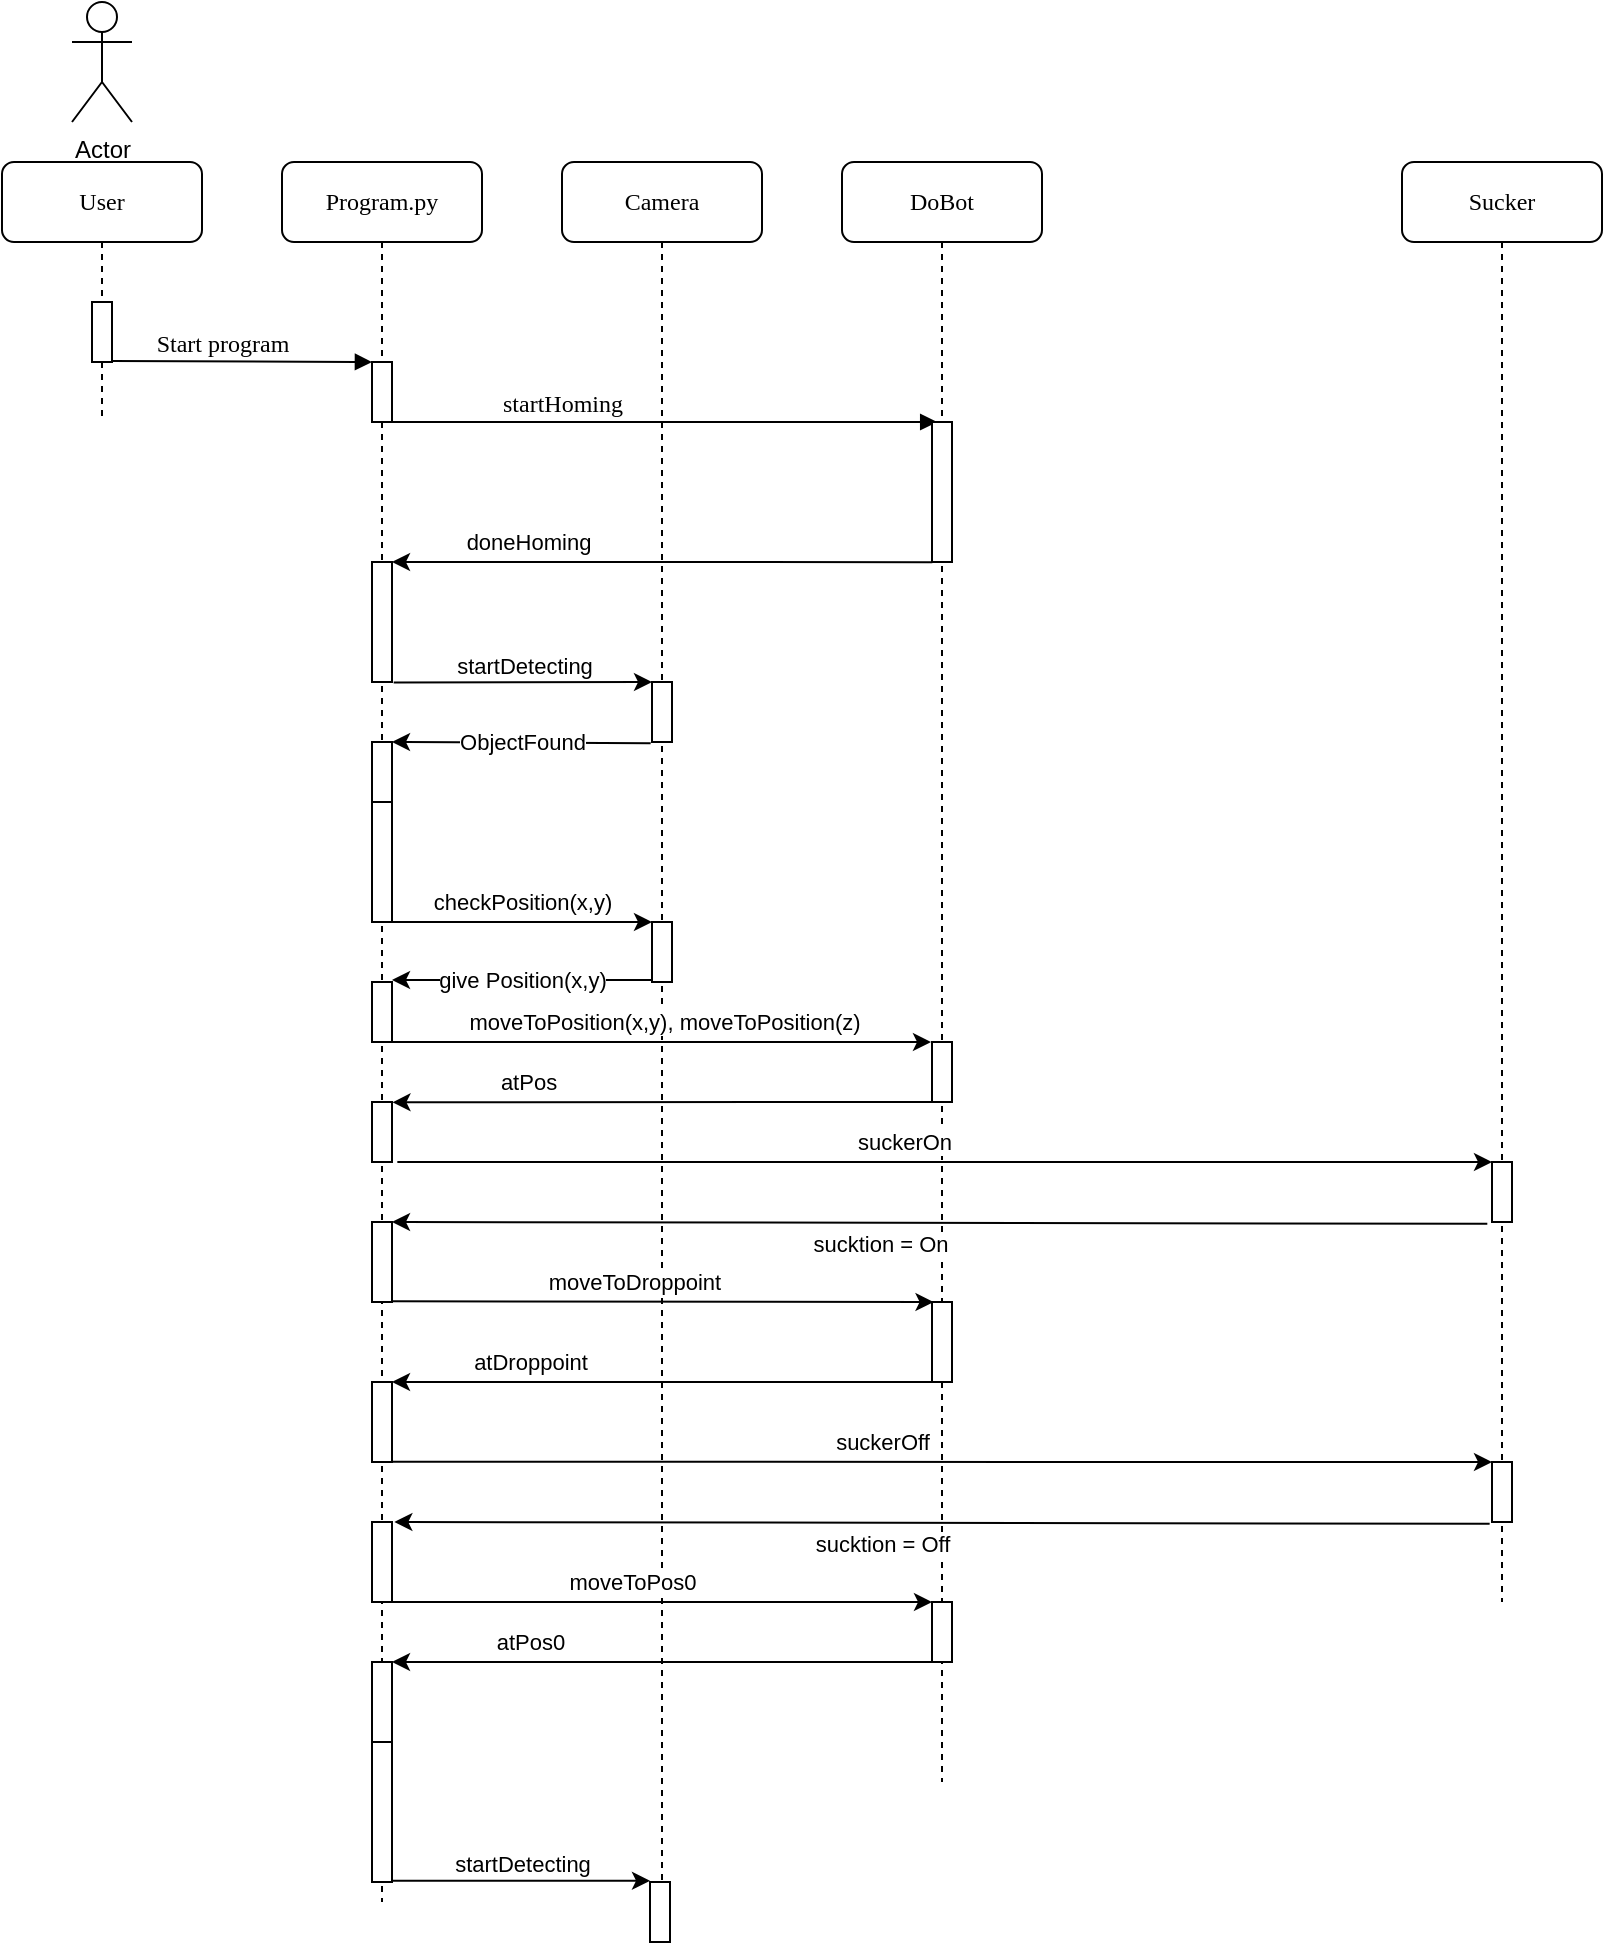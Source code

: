 <mxfile version="22.0.4" type="google">
  <diagram name="Page-1" id="zN4zvlUKFIT2HUlr8E4T">
    <mxGraphModel grid="1" page="1" gridSize="10" guides="1" tooltips="1" connect="1" arrows="1" fold="1" pageScale="1" pageWidth="827" pageHeight="1169" math="0" shadow="0">
      <root>
        <mxCell id="0" />
        <mxCell id="1" parent="0" />
        <mxCell id="w9zwzZafsemPsu2VOnHf-1" value="Sucker" style="shape=umlLifeline;perimeter=lifelinePerimeter;whiteSpace=wrap;html=1;container=1;collapsible=0;recursiveResize=0;outlineConnect=0;rounded=1;shadow=0;comic=0;labelBackgroundColor=none;strokeWidth=1;fontFamily=Verdana;fontSize=12;align=center;" vertex="1" parent="1">
          <mxGeometry x="960" y="80" width="100" height="720" as="geometry" />
        </mxCell>
        <mxCell id="w9zwzZafsemPsu2VOnHf-2" value="Program.py" style="shape=umlLifeline;perimeter=lifelinePerimeter;whiteSpace=wrap;html=1;container=1;collapsible=0;recursiveResize=0;outlineConnect=0;rounded=1;shadow=0;comic=0;labelBackgroundColor=none;strokeWidth=1;fontFamily=Verdana;fontSize=12;align=center;" vertex="1" parent="1">
          <mxGeometry x="400" y="80" width="100" height="870" as="geometry" />
        </mxCell>
        <mxCell id="w9zwzZafsemPsu2VOnHf-3" value="" style="html=1;points=[];perimeter=orthogonalPerimeter;rounded=0;shadow=0;comic=0;labelBackgroundColor=none;strokeWidth=1;fontFamily=Verdana;fontSize=12;align=center;" vertex="1" parent="w9zwzZafsemPsu2VOnHf-2">
          <mxGeometry x="45" y="100" width="10" height="30" as="geometry" />
        </mxCell>
        <mxCell id="w9zwzZafsemPsu2VOnHf-4" value="" style="html=1;points=[];perimeter=orthogonalPerimeter;rounded=0;shadow=0;comic=0;labelBackgroundColor=none;strokeWidth=1;fontFamily=Verdana;fontSize=12;align=center;" vertex="1" parent="w9zwzZafsemPsu2VOnHf-2">
          <mxGeometry x="45" y="200" width="10" height="60" as="geometry" />
        </mxCell>
        <mxCell id="w9zwzZafsemPsu2VOnHf-5" value="" style="html=1;points=[];perimeter=orthogonalPerimeter;rounded=0;shadow=0;comic=0;labelBackgroundColor=none;strokeWidth=1;fontFamily=Verdana;fontSize=12;align=center;" vertex="1" parent="w9zwzZafsemPsu2VOnHf-2">
          <mxGeometry x="45" y="290" width="10" height="30" as="geometry" />
        </mxCell>
        <mxCell id="w9zwzZafsemPsu2VOnHf-6" value="" style="html=1;points=[];perimeter=orthogonalPerimeter;rounded=0;shadow=0;comic=0;labelBackgroundColor=none;strokeWidth=1;fontFamily=Verdana;fontSize=12;align=center;" vertex="1" parent="w9zwzZafsemPsu2VOnHf-2">
          <mxGeometry x="45" y="320" width="10" height="60" as="geometry" />
        </mxCell>
        <mxCell id="w9zwzZafsemPsu2VOnHf-7" value="" style="html=1;points=[];perimeter=orthogonalPerimeter;rounded=0;shadow=0;comic=0;labelBackgroundColor=none;strokeWidth=1;fontFamily=Verdana;fontSize=12;align=center;" vertex="1" parent="w9zwzZafsemPsu2VOnHf-2">
          <mxGeometry x="45" y="410" width="10" height="30" as="geometry" />
        </mxCell>
        <mxCell id="w9zwzZafsemPsu2VOnHf-8" value="" style="html=1;points=[];perimeter=orthogonalPerimeter;rounded=0;shadow=0;comic=0;labelBackgroundColor=none;strokeWidth=1;fontFamily=Verdana;fontSize=12;align=center;" vertex="1" parent="w9zwzZafsemPsu2VOnHf-2">
          <mxGeometry x="45" y="470" width="10" height="30" as="geometry" />
        </mxCell>
        <mxCell id="w9zwzZafsemPsu2VOnHf-9" value="" style="html=1;points=[];perimeter=orthogonalPerimeter;rounded=0;shadow=0;comic=0;labelBackgroundColor=none;strokeWidth=1;fontFamily=Verdana;fontSize=12;align=center;" vertex="1" parent="w9zwzZafsemPsu2VOnHf-2">
          <mxGeometry x="45" y="680" width="10" height="40" as="geometry" />
        </mxCell>
        <mxCell id="w9zwzZafsemPsu2VOnHf-10" value="" style="html=1;points=[];perimeter=orthogonalPerimeter;rounded=0;shadow=0;comic=0;labelBackgroundColor=none;strokeWidth=1;fontFamily=Verdana;fontSize=12;align=center;" vertex="1" parent="w9zwzZafsemPsu2VOnHf-2">
          <mxGeometry x="45" y="790" width="10" height="70" as="geometry" />
        </mxCell>
        <mxCell id="w9zwzZafsemPsu2VOnHf-11" value="Camera" style="shape=umlLifeline;perimeter=lifelinePerimeter;whiteSpace=wrap;html=1;container=1;collapsible=0;recursiveResize=0;outlineConnect=0;rounded=1;shadow=0;comic=0;labelBackgroundColor=none;strokeWidth=1;fontFamily=Verdana;fontSize=12;align=center;" vertex="1" parent="1">
          <mxGeometry x="540" y="80" width="100" height="860" as="geometry" />
        </mxCell>
        <mxCell id="w9zwzZafsemPsu2VOnHf-12" value="" style="html=1;points=[];perimeter=orthogonalPerimeter;rounded=0;shadow=0;comic=0;labelBackgroundColor=none;strokeWidth=1;fontFamily=Verdana;fontSize=12;align=center;" vertex="1" parent="w9zwzZafsemPsu2VOnHf-11">
          <mxGeometry x="45" y="260" width="10" height="30" as="geometry" />
        </mxCell>
        <mxCell id="w9zwzZafsemPsu2VOnHf-13" value="" style="html=1;points=[];perimeter=orthogonalPerimeter;rounded=0;shadow=0;comic=0;labelBackgroundColor=none;strokeWidth=1;fontFamily=Verdana;fontSize=12;align=center;" vertex="1" parent="w9zwzZafsemPsu2VOnHf-11">
          <mxGeometry x="45" y="380" width="10" height="30" as="geometry" />
        </mxCell>
        <mxCell id="w9zwzZafsemPsu2VOnHf-14" value="atPos" style="endArrow=classic;html=1;rounded=0;exitX=0.017;exitY=1.001;exitDx=0;exitDy=0;exitPerimeter=0;entryX=1.023;entryY=0.005;entryDx=0;entryDy=0;entryPerimeter=0;" edge="1" parent="w9zwzZafsemPsu2VOnHf-11" target="w9zwzZafsemPsu2VOnHf-8">
          <mxGeometry x="0.494" y="-10" width="50" height="50" relative="1" as="geometry">
            <mxPoint x="185.5" y="470" as="sourcePoint" />
            <mxPoint x="-80" y="470" as="targetPoint" />
            <mxPoint as="offset" />
          </mxGeometry>
        </mxCell>
        <mxCell id="w9zwzZafsemPsu2VOnHf-15" value="DoBot" style="shape=umlLifeline;perimeter=lifelinePerimeter;whiteSpace=wrap;html=1;container=1;collapsible=0;recursiveResize=0;outlineConnect=0;rounded=1;shadow=0;comic=0;labelBackgroundColor=none;strokeWidth=1;fontFamily=Verdana;fontSize=12;align=center;" vertex="1" parent="1">
          <mxGeometry x="680" y="80" width="100" height="810" as="geometry" />
        </mxCell>
        <mxCell id="w9zwzZafsemPsu2VOnHf-16" value="" style="html=1;points=[];perimeter=orthogonalPerimeter;rounded=0;shadow=0;comic=0;labelBackgroundColor=none;strokeWidth=1;fontFamily=Verdana;fontSize=12;align=center;" vertex="1" parent="w9zwzZafsemPsu2VOnHf-15">
          <mxGeometry x="45" y="440" width="10" height="30" as="geometry" />
        </mxCell>
        <mxCell id="w9zwzZafsemPsu2VOnHf-17" value="" style="html=1;points=[];perimeter=orthogonalPerimeter;rounded=0;shadow=0;comic=0;labelBackgroundColor=none;strokeWidth=1;fontFamily=Verdana;fontSize=12;align=center;" vertex="1" parent="w9zwzZafsemPsu2VOnHf-15">
          <mxGeometry x="-235" y="530" width="10" height="40" as="geometry" />
        </mxCell>
        <mxCell id="w9zwzZafsemPsu2VOnHf-18" value="sucktion = On" style="endArrow=classic;html=1;rounded=0;exitX=-0.134;exitY=0.996;exitDx=0;exitDy=0;exitPerimeter=0;" edge="1" parent="w9zwzZafsemPsu2VOnHf-15">
          <mxGeometry x="0.109" y="11" width="50" height="50" relative="1" as="geometry">
            <mxPoint x="322.66" y="530.88" as="sourcePoint" />
            <mxPoint x="-225" y="530" as="targetPoint" />
            <mxPoint as="offset" />
          </mxGeometry>
        </mxCell>
        <mxCell id="w9zwzZafsemPsu2VOnHf-19" value="" style="html=1;points=[];perimeter=orthogonalPerimeter;rounded=0;shadow=0;comic=0;labelBackgroundColor=none;strokeWidth=1;fontFamily=Verdana;fontSize=12;align=center;" vertex="1" parent="w9zwzZafsemPsu2VOnHf-15">
          <mxGeometry x="-235" y="610" width="10" height="40" as="geometry" />
        </mxCell>
        <mxCell id="w9zwzZafsemPsu2VOnHf-20" value="" style="html=1;points=[];perimeter=orthogonalPerimeter;rounded=0;shadow=0;comic=0;labelBackgroundColor=none;strokeWidth=1;fontFamily=Verdana;fontSize=12;align=center;" vertex="1" parent="w9zwzZafsemPsu2VOnHf-15">
          <mxGeometry x="45" y="570" width="10" height="40" as="geometry" />
        </mxCell>
        <mxCell id="w9zwzZafsemPsu2VOnHf-21" value="" style="html=1;points=[];perimeter=orthogonalPerimeter;rounded=0;shadow=0;comic=0;labelBackgroundColor=none;strokeWidth=1;fontFamily=Verdana;fontSize=12;align=center;" vertex="1" parent="w9zwzZafsemPsu2VOnHf-15">
          <mxGeometry x="325" y="500" width="10" height="30" as="geometry" />
        </mxCell>
        <mxCell id="w9zwzZafsemPsu2VOnHf-22" value="suckerOff" style="endArrow=classic;html=1;rounded=0;exitX=1.003;exitY=0.997;exitDx=0;exitDy=0;exitPerimeter=0;" edge="1" parent="w9zwzZafsemPsu2VOnHf-15" source="w9zwzZafsemPsu2VOnHf-19">
          <mxGeometry x="-0.111" y="10" width="50" height="50" relative="1" as="geometry">
            <mxPoint x="100" y="650" as="sourcePoint" />
            <mxPoint x="325" y="650" as="targetPoint" />
            <mxPoint as="offset" />
          </mxGeometry>
        </mxCell>
        <mxCell id="w9zwzZafsemPsu2VOnHf-23" value="" style="html=1;points=[];perimeter=orthogonalPerimeter;rounded=0;shadow=0;comic=0;labelBackgroundColor=none;strokeWidth=1;fontFamily=Verdana;fontSize=12;align=center;" vertex="1" parent="w9zwzZafsemPsu2VOnHf-15">
          <mxGeometry x="325" y="650" width="10" height="30" as="geometry" />
        </mxCell>
        <mxCell id="w9zwzZafsemPsu2VOnHf-24" value="suckerOn" style="endArrow=classic;html=1;rounded=0;exitX=1.267;exitY=1;exitDx=0;exitDy=0;exitPerimeter=0;" edge="1" parent="w9zwzZafsemPsu2VOnHf-15" source="w9zwzZafsemPsu2VOnHf-8">
          <mxGeometry x="-0.074" y="10" width="50" height="50" relative="1" as="geometry">
            <mxPoint x="55" y="500" as="sourcePoint" />
            <mxPoint x="325" y="500" as="targetPoint" />
            <mxPoint as="offset" />
          </mxGeometry>
        </mxCell>
        <mxCell id="w9zwzZafsemPsu2VOnHf-25" value="moveToDroppoint" style="endArrow=classic;html=1;rounded=0;exitX=1.009;exitY=0.991;exitDx=0;exitDy=0;exitPerimeter=0;entryX=0.077;entryY=0.001;entryDx=0;entryDy=0;entryPerimeter=0;" edge="1" parent="w9zwzZafsemPsu2VOnHf-15" source="w9zwzZafsemPsu2VOnHf-17" target="w9zwzZafsemPsu2VOnHf-20">
          <mxGeometry x="-0.111" y="10" width="50" height="50" relative="1" as="geometry">
            <mxPoint x="-225" y="571" as="sourcePoint" />
            <mxPoint x="43" y="570" as="targetPoint" />
            <mxPoint as="offset" />
          </mxGeometry>
        </mxCell>
        <mxCell id="w9zwzZafsemPsu2VOnHf-26" value="atDroppoint" style="endArrow=classic;html=1;rounded=0;exitX=0.017;exitY=1.001;exitDx=0;exitDy=0;exitPerimeter=0;" edge="1" parent="w9zwzZafsemPsu2VOnHf-15">
          <mxGeometry x="0.494" y="-10" width="50" height="50" relative="1" as="geometry">
            <mxPoint x="45" y="610" as="sourcePoint" />
            <mxPoint x="-225" y="610" as="targetPoint" />
            <mxPoint as="offset" />
          </mxGeometry>
        </mxCell>
        <mxCell id="w9zwzZafsemPsu2VOnHf-27" value="" style="html=1;points=[];perimeter=orthogonalPerimeter;rounded=0;shadow=0;comic=0;labelBackgroundColor=none;strokeWidth=1;fontFamily=Verdana;fontSize=12;align=center;" vertex="1" parent="w9zwzZafsemPsu2VOnHf-15">
          <mxGeometry x="45" y="720" width="10" height="30" as="geometry" />
        </mxCell>
        <mxCell id="w9zwzZafsemPsu2VOnHf-28" value="User" style="shape=umlLifeline;perimeter=lifelinePerimeter;whiteSpace=wrap;html=1;container=1;collapsible=0;recursiveResize=0;outlineConnect=0;rounded=1;shadow=0;comic=0;labelBackgroundColor=none;strokeWidth=1;fontFamily=Verdana;fontSize=12;align=center;" vertex="1" parent="1">
          <mxGeometry x="260" y="80" width="100" height="130" as="geometry" />
        </mxCell>
        <mxCell id="w9zwzZafsemPsu2VOnHf-29" value="" style="html=1;points=[];perimeter=orthogonalPerimeter;rounded=0;shadow=0;comic=0;labelBackgroundColor=none;strokeWidth=1;fontFamily=Verdana;fontSize=12;align=center;" vertex="1" parent="w9zwzZafsemPsu2VOnHf-28">
          <mxGeometry x="45" y="70" width="10" height="30" as="geometry" />
        </mxCell>
        <mxCell id="w9zwzZafsemPsu2VOnHf-30" value="startHoming" style="html=1;verticalAlign=bottom;endArrow=block;labelBackgroundColor=none;fontFamily=Verdana;fontSize=12;edgeStyle=elbowEdgeStyle;elbow=vertical;entryX=0.26;entryY=-0.007;entryDx=0;entryDy=0;entryPerimeter=0;" edge="1" parent="1" source="w9zwzZafsemPsu2VOnHf-3" target="w9zwzZafsemPsu2VOnHf-31">
          <mxGeometry x="-0.377" relative="1" as="geometry">
            <mxPoint x="510" y="220" as="sourcePoint" />
            <Array as="points">
              <mxPoint x="650" y="210" />
              <mxPoint x="700" y="238" />
              <mxPoint x="620" y="210" />
              <mxPoint x="460" y="220" />
            </Array>
            <mxPoint x="720" y="222" as="targetPoint" />
            <mxPoint as="offset" />
          </mxGeometry>
        </mxCell>
        <mxCell id="w9zwzZafsemPsu2VOnHf-31" value="" style="html=1;points=[];perimeter=orthogonalPerimeter;rounded=0;shadow=0;comic=0;labelBackgroundColor=none;strokeWidth=1;fontFamily=Verdana;fontSize=12;align=center;" vertex="1" parent="1">
          <mxGeometry x="725" y="210" width="10" height="70" as="geometry" />
        </mxCell>
        <mxCell id="w9zwzZafsemPsu2VOnHf-32" value="Start program" style="html=1;verticalAlign=bottom;endArrow=block;labelBackgroundColor=none;fontFamily=Verdana;fontSize=12;edgeStyle=elbowEdgeStyle;elbow=vertical;entryX=-0.004;entryY=0.001;entryDx=0;entryDy=0;entryPerimeter=0;exitX=0.97;exitY=0.983;exitDx=0;exitDy=0;exitPerimeter=0;" edge="1" parent="1" source="w9zwzZafsemPsu2VOnHf-29" target="w9zwzZafsemPsu2VOnHf-3">
          <mxGeometry x="-0.147" relative="1" as="geometry">
            <mxPoint x="340" y="180" as="sourcePoint" />
            <mxPoint x="447" y="180.14" as="targetPoint" />
            <Array as="points">
              <mxPoint x="390" y="180" />
            </Array>
            <mxPoint as="offset" />
          </mxGeometry>
        </mxCell>
        <mxCell id="w9zwzZafsemPsu2VOnHf-33" value="Actor" style="shape=umlActor;verticalLabelPosition=bottom;verticalAlign=top;html=1;outlineConnect=0;" vertex="1" parent="1">
          <mxGeometry x="295" width="30" height="60" as="geometry" />
        </mxCell>
        <mxCell id="w9zwzZafsemPsu2VOnHf-34" value="doneHoming" style="endArrow=classic;html=1;rounded=0;exitX=0.017;exitY=1.001;exitDx=0;exitDy=0;exitPerimeter=0;" edge="1" parent="1" source="w9zwzZafsemPsu2VOnHf-31">
          <mxGeometry x="0.494" y="-10" width="50" height="50" relative="1" as="geometry">
            <mxPoint x="720" y="240" as="sourcePoint" />
            <mxPoint x="455" y="280" as="targetPoint" />
            <mxPoint as="offset" />
          </mxGeometry>
        </mxCell>
        <mxCell id="w9zwzZafsemPsu2VOnHf-35" value="startDetecting" style="endArrow=classic;html=1;rounded=0;exitX=1.084;exitY=1.004;exitDx=0;exitDy=0;exitPerimeter=0;" edge="1" parent="1" source="w9zwzZafsemPsu2VOnHf-4">
          <mxGeometry x="0.003" y="8" width="50" height="50" relative="1" as="geometry">
            <mxPoint x="305" y="320" as="sourcePoint" />
            <mxPoint x="585" y="340" as="targetPoint" />
            <mxPoint as="offset" />
          </mxGeometry>
        </mxCell>
        <mxCell id="w9zwzZafsemPsu2VOnHf-36" value="checkPosition(x,y)" style="endArrow=classic;html=1;rounded=0;" edge="1" parent="1">
          <mxGeometry y="10" width="50" height="50" relative="1" as="geometry">
            <mxPoint x="455" y="460" as="sourcePoint" />
            <mxPoint x="585" y="460" as="targetPoint" />
            <mxPoint as="offset" />
          </mxGeometry>
        </mxCell>
        <mxCell id="w9zwzZafsemPsu2VOnHf-37" value="give Position(x,y)" style="endArrow=classic;html=1;rounded=0;" edge="1" parent="1">
          <mxGeometry width="50" height="50" relative="1" as="geometry">
            <mxPoint x="585" y="489" as="sourcePoint" />
            <mxPoint x="455" y="489" as="targetPoint" />
          </mxGeometry>
        </mxCell>
        <mxCell id="w9zwzZafsemPsu2VOnHf-38" value="moveToPosition(x,y), moveToPosition(z)" style="endArrow=classic;html=1;rounded=0;" edge="1" parent="1">
          <mxGeometry x="0.004" y="10" width="50" height="50" relative="1" as="geometry">
            <mxPoint x="455.5" y="520" as="sourcePoint" />
            <mxPoint x="724.5" y="520" as="targetPoint" />
            <mxPoint as="offset" />
          </mxGeometry>
        </mxCell>
        <mxCell id="w9zwzZafsemPsu2VOnHf-39" value="sucktion = Off" style="endArrow=classic;html=1;rounded=0;exitX=-0.134;exitY=0.996;exitDx=0;exitDy=0;exitPerimeter=0;" edge="1" parent="1">
          <mxGeometry x="0.109" y="11" width="50" height="50" relative="1" as="geometry">
            <mxPoint x="1003.83" y="760.88" as="sourcePoint" />
            <mxPoint x="456.17" y="760" as="targetPoint" />
            <mxPoint as="offset" />
          </mxGeometry>
        </mxCell>
        <mxCell id="w9zwzZafsemPsu2VOnHf-40" value="moveToPos0" style="endArrow=classic;html=1;rounded=0;exitX=1.009;exitY=0.991;exitDx=0;exitDy=0;exitPerimeter=0;entryX=0.077;entryY=0.001;entryDx=0;entryDy=0;entryPerimeter=0;" edge="1" parent="1">
          <mxGeometry x="-0.111" y="10" width="50" height="50" relative="1" as="geometry">
            <mxPoint x="454" y="800" as="sourcePoint" />
            <mxPoint x="725" y="800" as="targetPoint" />
            <mxPoint as="offset" />
          </mxGeometry>
        </mxCell>
        <mxCell id="w9zwzZafsemPsu2VOnHf-41" value="atPos0" style="endArrow=classic;html=1;rounded=0;exitX=0.017;exitY=1.001;exitDx=0;exitDy=0;exitPerimeter=0;" edge="1" parent="1">
          <mxGeometry x="0.494" y="-10" width="50" height="50" relative="1" as="geometry">
            <mxPoint x="725" y="830" as="sourcePoint" />
            <mxPoint x="455" y="830" as="targetPoint" />
            <mxPoint as="offset" />
          </mxGeometry>
        </mxCell>
        <mxCell id="w9zwzZafsemPsu2VOnHf-42" value="" style="html=1;points=[];perimeter=orthogonalPerimeter;rounded=0;shadow=0;comic=0;labelBackgroundColor=none;strokeWidth=1;fontFamily=Verdana;fontSize=12;align=center;" vertex="1" parent="1">
          <mxGeometry x="445" y="830" width="10" height="40" as="geometry" />
        </mxCell>
        <mxCell id="w9zwzZafsemPsu2VOnHf-43" value="startDetecting" style="endArrow=classic;html=1;rounded=0;exitX=1.084;exitY=1.004;exitDx=0;exitDy=0;exitPerimeter=0;" edge="1" parent="1">
          <mxGeometry x="0.003" y="8" width="50" height="50" relative="1" as="geometry">
            <mxPoint x="455" y="939.39" as="sourcePoint" />
            <mxPoint x="584" y="939.39" as="targetPoint" />
            <mxPoint as="offset" />
          </mxGeometry>
        </mxCell>
        <mxCell id="w9zwzZafsemPsu2VOnHf-44" value="" style="html=1;points=[];perimeter=orthogonalPerimeter;rounded=0;shadow=0;comic=0;labelBackgroundColor=none;strokeWidth=1;fontFamily=Verdana;fontSize=12;align=center;" vertex="1" parent="1">
          <mxGeometry x="584" y="940" width="10" height="30" as="geometry" />
        </mxCell>
        <mxCell id="w9zwzZafsemPsu2VOnHf-45" value="ObjectFound" style="endArrow=classic;html=1;rounded=0;exitX=-0.067;exitY=1.019;exitDx=0;exitDy=0;exitPerimeter=0;" edge="1" parent="1" source="w9zwzZafsemPsu2VOnHf-12">
          <mxGeometry x="0.001" width="50" height="50" relative="1" as="geometry">
            <mxPoint x="500" y="380" as="sourcePoint" />
            <mxPoint x="455" y="370" as="targetPoint" />
            <mxPoint as="offset" />
          </mxGeometry>
        </mxCell>
      </root>
    </mxGraphModel>
  </diagram>
</mxfile>
